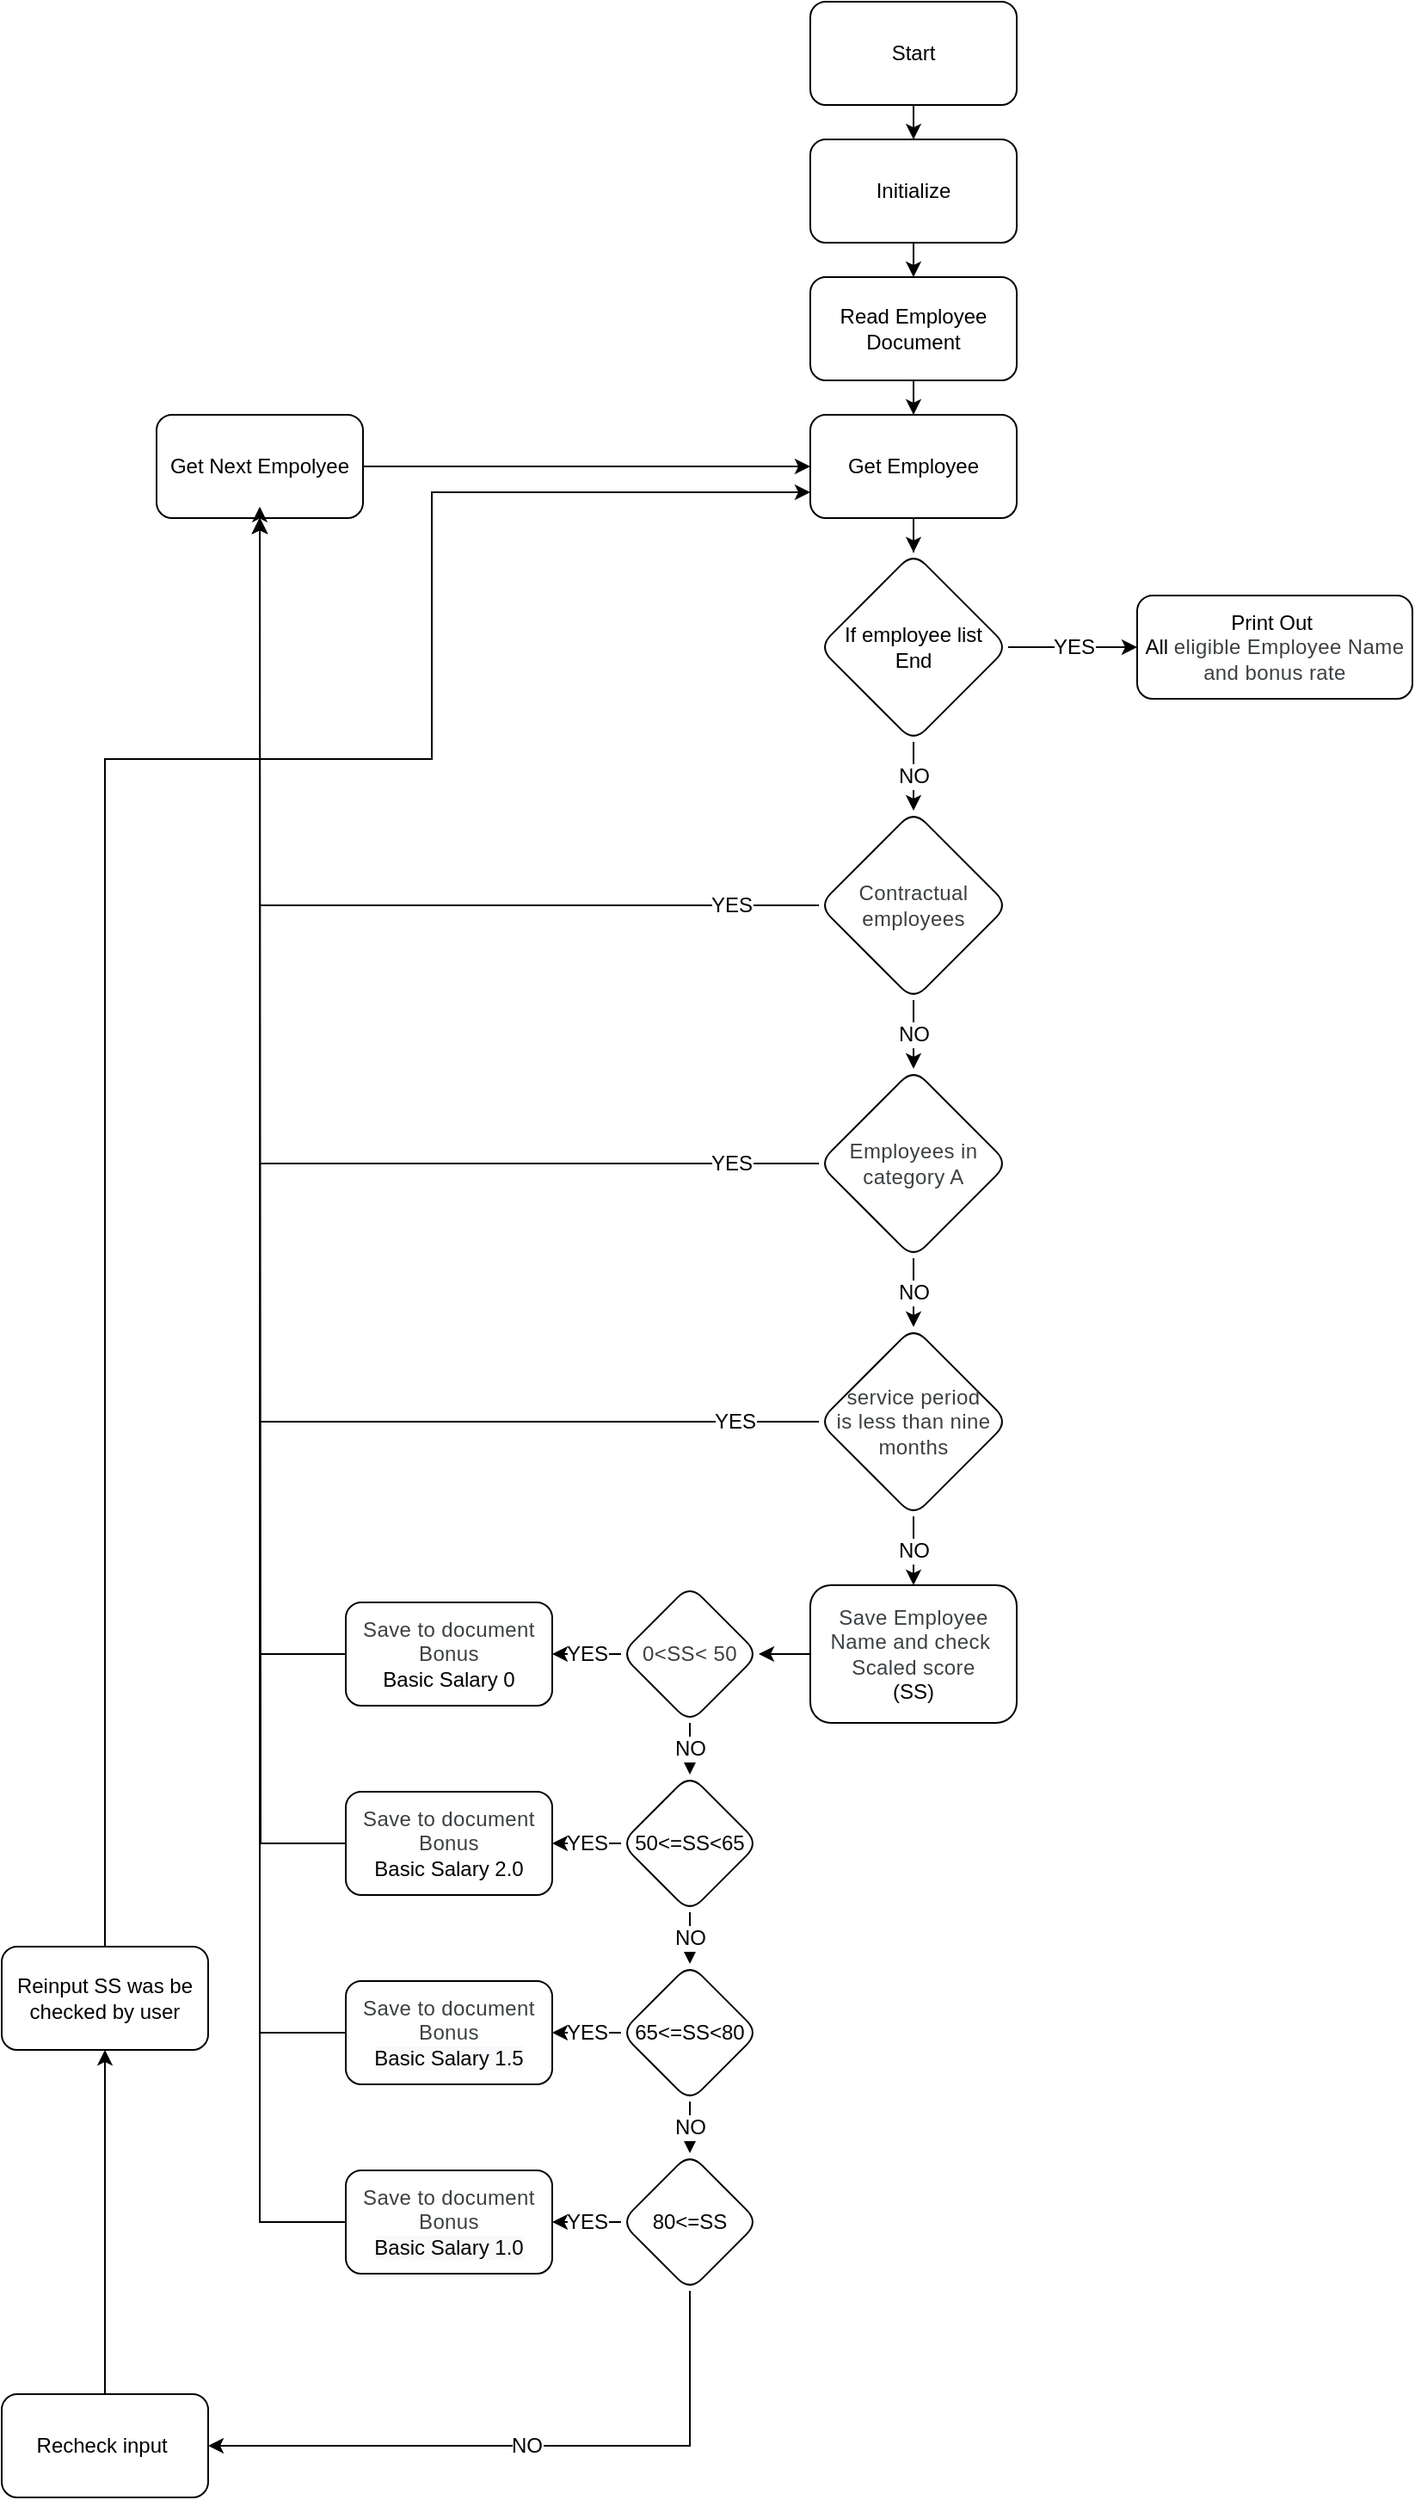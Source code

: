 <mxfile version="13.8.9" type="github">
  <diagram id="TZTiGv3IJGvv2dqckwBk" name="Page-1">
    <mxGraphModel dx="1867" dy="564" grid="1" gridSize="10" guides="1" tooltips="1" connect="1" arrows="1" fold="1" page="1" pageScale="1" pageWidth="850" pageHeight="1100" math="0" shadow="0">
      <root>
        <mxCell id="0" />
        <mxCell id="1" parent="0" />
        <mxCell id="0ykiGWg-pEmWMlpa55bD-3" value="" style="edgeStyle=orthogonalEdgeStyle;rounded=0;orthogonalLoop=1;jettySize=auto;html=1;fontFamily=Helvetica;fontSize=12;fontStyle=0;verticalAlign=middle;" edge="1" parent="1" source="0ykiGWg-pEmWMlpa55bD-1" target="0ykiGWg-pEmWMlpa55bD-2">
          <mxGeometry relative="1" as="geometry" />
        </mxCell>
        <mxCell id="0ykiGWg-pEmWMlpa55bD-1" value="Start" style="rounded=1;whiteSpace=wrap;html=1;fontFamily=Helvetica;fontSize=12;fontStyle=0;verticalAlign=middle;" vertex="1" parent="1">
          <mxGeometry x="340" width="120" height="60" as="geometry" />
        </mxCell>
        <mxCell id="0ykiGWg-pEmWMlpa55bD-5" value="" style="edgeStyle=orthogonalEdgeStyle;rounded=0;orthogonalLoop=1;jettySize=auto;html=1;fontFamily=Helvetica;fontSize=12;fontStyle=0;verticalAlign=middle;" edge="1" parent="1" source="0ykiGWg-pEmWMlpa55bD-2" target="0ykiGWg-pEmWMlpa55bD-4">
          <mxGeometry relative="1" as="geometry" />
        </mxCell>
        <mxCell id="0ykiGWg-pEmWMlpa55bD-2" value="Initialize" style="whiteSpace=wrap;html=1;rounded=1;fontFamily=Helvetica;fontSize=12;fontStyle=0;verticalAlign=middle;" vertex="1" parent="1">
          <mxGeometry x="340" y="80" width="120" height="60" as="geometry" />
        </mxCell>
        <mxCell id="0ykiGWg-pEmWMlpa55bD-7" value="" style="edgeStyle=orthogonalEdgeStyle;rounded=0;orthogonalLoop=1;jettySize=auto;html=1;fontFamily=Helvetica;fontSize=12;fontStyle=0;verticalAlign=middle;" edge="1" parent="1" source="0ykiGWg-pEmWMlpa55bD-4" target="0ykiGWg-pEmWMlpa55bD-6">
          <mxGeometry relative="1" as="geometry" />
        </mxCell>
        <mxCell id="0ykiGWg-pEmWMlpa55bD-4" value="Read Employee Document" style="whiteSpace=wrap;html=1;rounded=1;fontFamily=Helvetica;fontSize=12;fontStyle=0;verticalAlign=middle;" vertex="1" parent="1">
          <mxGeometry x="340" y="160" width="120" height="60" as="geometry" />
        </mxCell>
        <mxCell id="0ykiGWg-pEmWMlpa55bD-9" value="" style="edgeStyle=orthogonalEdgeStyle;rounded=0;orthogonalLoop=1;jettySize=auto;html=1;fontFamily=Helvetica;fontSize=12;fontStyle=0;verticalAlign=middle;" edge="1" parent="1" source="0ykiGWg-pEmWMlpa55bD-6" target="0ykiGWg-pEmWMlpa55bD-8">
          <mxGeometry relative="1" as="geometry" />
        </mxCell>
        <mxCell id="0ykiGWg-pEmWMlpa55bD-6" value="Get Employee" style="whiteSpace=wrap;html=1;rounded=1;fontFamily=Helvetica;fontSize=12;fontStyle=0;verticalAlign=middle;" vertex="1" parent="1">
          <mxGeometry x="340" y="240" width="120" height="60" as="geometry" />
        </mxCell>
        <mxCell id="0ykiGWg-pEmWMlpa55bD-11" value="YES" style="edgeStyle=orthogonalEdgeStyle;rounded=0;orthogonalLoop=1;jettySize=auto;html=1;fontFamily=Helvetica;fontSize=12;fontStyle=0;verticalAlign=middle;" edge="1" parent="1" source="0ykiGWg-pEmWMlpa55bD-8" target="0ykiGWg-pEmWMlpa55bD-10">
          <mxGeometry relative="1" as="geometry" />
        </mxCell>
        <mxCell id="0ykiGWg-pEmWMlpa55bD-17" value="NO" style="edgeStyle=orthogonalEdgeStyle;rounded=0;orthogonalLoop=1;jettySize=auto;html=1;fontFamily=Helvetica;fontSize=12;fontStyle=0;verticalAlign=middle;" edge="1" parent="1" source="0ykiGWg-pEmWMlpa55bD-8" target="0ykiGWg-pEmWMlpa55bD-16">
          <mxGeometry relative="1" as="geometry" />
        </mxCell>
        <mxCell id="0ykiGWg-pEmWMlpa55bD-8" value="If employee list&lt;br style=&quot;font-size: 12px;&quot;&gt;End" style="rhombus;whiteSpace=wrap;html=1;rounded=1;fontFamily=Helvetica;fontSize=12;fontStyle=0;verticalAlign=middle;" vertex="1" parent="1">
          <mxGeometry x="345" y="320" width="110" height="110" as="geometry" />
        </mxCell>
        <mxCell id="0ykiGWg-pEmWMlpa55bD-10" value="Print Out&amp;nbsp;&lt;br style=&quot;font-size: 12px;&quot;&gt;&lt;div style=&quot;font-size: 12px;&quot;&gt;&lt;span style=&quot;font-size: 12px;&quot;&gt;All &lt;font color=&quot;#3c4043&quot; style=&quot;font-size: 12px;&quot;&gt;&lt;span style=&quot;font-size: 12px; letter-spacing: 0.2px;&quot;&gt;eligible Employee Name and bonus rate&lt;/span&gt;&lt;/font&gt;&lt;/span&gt;&lt;/div&gt;" style="whiteSpace=wrap;html=1;rounded=1;fontFamily=Helvetica;fontSize=12;fontStyle=0;verticalAlign=middle;" vertex="1" parent="1">
          <mxGeometry x="530" y="345" width="160" height="60" as="geometry" />
        </mxCell>
        <mxCell id="0ykiGWg-pEmWMlpa55bD-19" value="NO" style="edgeStyle=orthogonalEdgeStyle;rounded=0;orthogonalLoop=1;jettySize=auto;html=1;fontFamily=Helvetica;fontSize=12;fontStyle=0;verticalAlign=middle;" edge="1" parent="1" source="0ykiGWg-pEmWMlpa55bD-16" target="0ykiGWg-pEmWMlpa55bD-18">
          <mxGeometry relative="1" as="geometry" />
        </mxCell>
        <mxCell id="0ykiGWg-pEmWMlpa55bD-27" value="YES" style="edgeStyle=orthogonalEdgeStyle;rounded=0;orthogonalLoop=1;jettySize=auto;html=1;fontFamily=Helvetica;fontSize=12;fontStyle=0;verticalAlign=middle;" edge="1" parent="1" source="0ykiGWg-pEmWMlpa55bD-16" target="0ykiGWg-pEmWMlpa55bD-26">
          <mxGeometry x="-0.812" relative="1" as="geometry">
            <mxPoint as="offset" />
          </mxGeometry>
        </mxCell>
        <mxCell id="0ykiGWg-pEmWMlpa55bD-16" value="&lt;span style=&quot;color: rgb(60, 64, 67); font-size: 12px; font-style: normal; letter-spacing: 0.2px; text-indent: 0px; text-transform: none; word-spacing: 0px; display: inline; float: none;&quot;&gt;Contractual employees&lt;/span&gt;" style="rhombus;whiteSpace=wrap;html=1;rounded=1;fontFamily=Helvetica;fontSize=12;fontStyle=0;verticalAlign=middle;" vertex="1" parent="1">
          <mxGeometry x="345" y="470" width="110" height="110" as="geometry" />
        </mxCell>
        <mxCell id="0ykiGWg-pEmWMlpa55bD-21" value="NO" style="edgeStyle=orthogonalEdgeStyle;rounded=0;orthogonalLoop=1;jettySize=auto;html=1;fontFamily=Helvetica;fontSize=12;fontStyle=0;verticalAlign=middle;" edge="1" parent="1" source="0ykiGWg-pEmWMlpa55bD-18" target="0ykiGWg-pEmWMlpa55bD-20">
          <mxGeometry relative="1" as="geometry" />
        </mxCell>
        <mxCell id="0ykiGWg-pEmWMlpa55bD-29" value="YES" style="edgeStyle=orthogonalEdgeStyle;rounded=0;orthogonalLoop=1;jettySize=auto;html=1;fontFamily=Helvetica;fontSize=12;entryX=0.5;entryY=1;entryDx=0;entryDy=0;fontStyle=0;verticalAlign=middle;" edge="1" parent="1" source="0ykiGWg-pEmWMlpa55bD-18" target="0ykiGWg-pEmWMlpa55bD-26">
          <mxGeometry x="-0.855" relative="1" as="geometry">
            <mxPoint x="90" y="310" as="targetPoint" />
            <mxPoint as="offset" />
          </mxGeometry>
        </mxCell>
        <mxCell id="0ykiGWg-pEmWMlpa55bD-18" value="&#xa;&#xa;&lt;span style=&quot;color: rgb(60, 64, 67); font-size: 12px; font-style: normal; letter-spacing: 0.2px; text-indent: 0px; text-transform: none; word-spacing: 0px; display: inline; float: none;&quot;&gt;Employees in category A&lt;/span&gt;&#xa;&#xa;" style="rhombus;whiteSpace=wrap;html=1;rounded=1;fontFamily=Helvetica;fontSize=12;fontStyle=0;verticalAlign=middle;" vertex="1" parent="1">
          <mxGeometry x="345" y="620" width="110" height="110" as="geometry" />
        </mxCell>
        <mxCell id="0ykiGWg-pEmWMlpa55bD-30" value="YES" style="edgeStyle=orthogonalEdgeStyle;rounded=0;orthogonalLoop=1;jettySize=auto;html=1;entryX=0.5;entryY=1;entryDx=0;entryDy=0;fontFamily=Helvetica;fontSize=12;fontStyle=0;verticalAlign=middle;" edge="1" parent="1" source="0ykiGWg-pEmWMlpa55bD-20" target="0ykiGWg-pEmWMlpa55bD-26">
          <mxGeometry x="-0.885" relative="1" as="geometry">
            <mxPoint as="offset" />
          </mxGeometry>
        </mxCell>
        <mxCell id="0ykiGWg-pEmWMlpa55bD-36" value="NO" style="edgeStyle=orthogonalEdgeStyle;rounded=0;orthogonalLoop=1;jettySize=auto;html=1;fontFamily=Helvetica;fontSize=12;fontStyle=0;verticalAlign=middle;" edge="1" parent="1" source="0ykiGWg-pEmWMlpa55bD-20" target="0ykiGWg-pEmWMlpa55bD-35">
          <mxGeometry relative="1" as="geometry" />
        </mxCell>
        <mxCell id="0ykiGWg-pEmWMlpa55bD-20" value="&lt;span style=&quot;color: rgb(60, 64, 67); font-size: 12px; font-style: normal; letter-spacing: 0.2px; text-indent: 0px; text-transform: none; word-spacing: 0px; display: inline; float: none;&quot;&gt;service period &lt;br style=&quot;font-size: 12px;&quot;&gt;is less than nine months&lt;/span&gt;" style="rhombus;whiteSpace=wrap;html=1;rounded=1;fontFamily=Helvetica;fontSize=12;fontStyle=0;verticalAlign=middle;" vertex="1" parent="1">
          <mxGeometry x="345" y="770" width="110" height="110" as="geometry" />
        </mxCell>
        <mxCell id="0ykiGWg-pEmWMlpa55bD-28" style="edgeStyle=orthogonalEdgeStyle;rounded=0;orthogonalLoop=1;jettySize=auto;html=1;entryX=0;entryY=0.5;entryDx=0;entryDy=0;fontFamily=Helvetica;fontSize=12;fontStyle=0;verticalAlign=middle;" edge="1" parent="1" source="0ykiGWg-pEmWMlpa55bD-26" target="0ykiGWg-pEmWMlpa55bD-6">
          <mxGeometry relative="1" as="geometry" />
        </mxCell>
        <mxCell id="0ykiGWg-pEmWMlpa55bD-26" value="Get Next Empolyee" style="whiteSpace=wrap;html=1;rounded=1;fontFamily=Helvetica;fontStyle=0;verticalAlign=middle;fontSize=12;" vertex="1" parent="1">
          <mxGeometry x="-40" y="240" width="120" height="60" as="geometry" />
        </mxCell>
        <mxCell id="0ykiGWg-pEmWMlpa55bD-38" value="" style="edgeStyle=orthogonalEdgeStyle;rounded=0;orthogonalLoop=1;jettySize=auto;html=1;fontFamily=Helvetica;fontSize=12;fontStyle=0;verticalAlign=middle;" edge="1" parent="1" source="0ykiGWg-pEmWMlpa55bD-35" target="0ykiGWg-pEmWMlpa55bD-37">
          <mxGeometry relative="1" as="geometry" />
        </mxCell>
        <mxCell id="0ykiGWg-pEmWMlpa55bD-35" value="&lt;span style=&quot;color: rgb(60, 64, 67); font-size: 12px; font-style: normal; letter-spacing: 0.2px; text-indent: 0px; text-transform: none; word-spacing: 0px; display: inline; float: none;&quot;&gt;Save Employee Name and check&amp;nbsp;&lt;br style=&quot;font-size: 12px;&quot;&gt;Scaled score&lt;br style=&quot;font-size: 12px;&quot;&gt;&lt;/span&gt;(SS)" style="whiteSpace=wrap;html=1;rounded=1;fontFamily=Helvetica;fontStyle=0;verticalAlign=middle;fontSize=12;" vertex="1" parent="1">
          <mxGeometry x="340" y="920" width="120" height="80" as="geometry" />
        </mxCell>
        <mxCell id="0ykiGWg-pEmWMlpa55bD-40" value="NO" style="edgeStyle=orthogonalEdgeStyle;rounded=0;orthogonalLoop=1;jettySize=auto;html=1;fontFamily=Helvetica;fontSize=12;fontStyle=0;verticalAlign=middle;" edge="1" parent="1" source="0ykiGWg-pEmWMlpa55bD-37" target="0ykiGWg-pEmWMlpa55bD-39">
          <mxGeometry relative="1" as="geometry" />
        </mxCell>
        <mxCell id="0ykiGWg-pEmWMlpa55bD-65" value="YES" style="edgeStyle=orthogonalEdgeStyle;rounded=0;orthogonalLoop=1;jettySize=auto;html=1;fontFamily=Helvetica;fontSize=12;" edge="1" parent="1" source="0ykiGWg-pEmWMlpa55bD-37" target="0ykiGWg-pEmWMlpa55bD-64">
          <mxGeometry relative="1" as="geometry" />
        </mxCell>
        <mxCell id="0ykiGWg-pEmWMlpa55bD-37" value="&lt;font color=&quot;#3c4043&quot; style=&quot;font-size: 12px;&quot;&gt;&lt;span style=&quot;font-size: 12px; letter-spacing: 0.2px;&quot;&gt;0&amp;lt;SS&amp;lt; 50&lt;/span&gt;&lt;/font&gt;" style="rhombus;whiteSpace=wrap;html=1;rounded=1;fontFamily=Helvetica;fontStyle=0;verticalAlign=middle;fontSize=12;" vertex="1" parent="1">
          <mxGeometry x="230" y="920" width="80" height="80" as="geometry" />
        </mxCell>
        <mxCell id="0ykiGWg-pEmWMlpa55bD-43" value="NO" style="edgeStyle=orthogonalEdgeStyle;rounded=0;orthogonalLoop=1;jettySize=auto;html=1;fontFamily=Helvetica;fontSize=12;fontStyle=0;verticalAlign=middle;" edge="1" parent="1" source="0ykiGWg-pEmWMlpa55bD-39" target="0ykiGWg-pEmWMlpa55bD-42">
          <mxGeometry relative="1" as="geometry" />
        </mxCell>
        <mxCell id="0ykiGWg-pEmWMlpa55bD-54" value="YES" style="edgeStyle=orthogonalEdgeStyle;rounded=0;orthogonalLoop=1;jettySize=auto;html=1;fontFamily=Helvetica;fontSize=12;fontStyle=0;verticalAlign=middle;" edge="1" parent="1" source="0ykiGWg-pEmWMlpa55bD-39" target="0ykiGWg-pEmWMlpa55bD-53">
          <mxGeometry relative="1" as="geometry" />
        </mxCell>
        <mxCell id="0ykiGWg-pEmWMlpa55bD-39" value="50&amp;lt;=SS&amp;lt;65" style="rhombus;whiteSpace=wrap;html=1;rounded=1;fontFamily=Helvetica;fontStyle=0;verticalAlign=middle;fontSize=12;" vertex="1" parent="1">
          <mxGeometry x="230" y="1030" width="80" height="80" as="geometry" />
        </mxCell>
        <mxCell id="0ykiGWg-pEmWMlpa55bD-45" value="NO" style="edgeStyle=orthogonalEdgeStyle;rounded=0;orthogonalLoop=1;jettySize=auto;html=1;fontFamily=Helvetica;fontSize=12;fontStyle=0;verticalAlign=middle;" edge="1" parent="1" source="0ykiGWg-pEmWMlpa55bD-42" target="0ykiGWg-pEmWMlpa55bD-44">
          <mxGeometry relative="1" as="geometry" />
        </mxCell>
        <mxCell id="0ykiGWg-pEmWMlpa55bD-56" value="YES" style="edgeStyle=orthogonalEdgeStyle;rounded=0;orthogonalLoop=1;jettySize=auto;html=1;fontFamily=Helvetica;fontSize=12;fontStyle=0;verticalAlign=middle;" edge="1" parent="1" source="0ykiGWg-pEmWMlpa55bD-42" target="0ykiGWg-pEmWMlpa55bD-55">
          <mxGeometry relative="1" as="geometry" />
        </mxCell>
        <mxCell id="0ykiGWg-pEmWMlpa55bD-42" value="65&amp;lt;=SS&amp;lt;80" style="rhombus;whiteSpace=wrap;html=1;rounded=1;fontFamily=Helvetica;fontStyle=0;verticalAlign=middle;fontSize=12;" vertex="1" parent="1">
          <mxGeometry x="230" y="1140" width="80" height="80" as="geometry" />
        </mxCell>
        <mxCell id="0ykiGWg-pEmWMlpa55bD-51" value="NO" style="edgeStyle=orthogonalEdgeStyle;rounded=0;orthogonalLoop=1;jettySize=auto;html=1;entryX=1;entryY=0.5;entryDx=0;entryDy=0;fontFamily=Helvetica;fontSize=12;fontStyle=0;verticalAlign=middle;" edge="1" parent="1" source="0ykiGWg-pEmWMlpa55bD-44" target="0ykiGWg-pEmWMlpa55bD-46">
          <mxGeometry relative="1" as="geometry">
            <Array as="points">
              <mxPoint x="270" y="1420" />
            </Array>
          </mxGeometry>
        </mxCell>
        <mxCell id="0ykiGWg-pEmWMlpa55bD-58" value="YES" style="edgeStyle=orthogonalEdgeStyle;rounded=0;orthogonalLoop=1;jettySize=auto;html=1;fontFamily=Helvetica;fontSize=12;fontStyle=0;verticalAlign=middle;" edge="1" parent="1" source="0ykiGWg-pEmWMlpa55bD-44" target="0ykiGWg-pEmWMlpa55bD-57">
          <mxGeometry relative="1" as="geometry" />
        </mxCell>
        <mxCell id="0ykiGWg-pEmWMlpa55bD-44" value="80&amp;lt;=SS" style="rhombus;whiteSpace=wrap;html=1;rounded=1;fontFamily=Helvetica;fontStyle=0;verticalAlign=middle;fontSize=12;" vertex="1" parent="1">
          <mxGeometry x="230" y="1250" width="80" height="80" as="geometry" />
        </mxCell>
        <mxCell id="0ykiGWg-pEmWMlpa55bD-49" value="" style="edgeStyle=orthogonalEdgeStyle;rounded=0;orthogonalLoop=1;jettySize=auto;html=1;fontFamily=Helvetica;fontSize=12;fontStyle=0;verticalAlign=middle;" edge="1" parent="1" source="0ykiGWg-pEmWMlpa55bD-46" target="0ykiGWg-pEmWMlpa55bD-48">
          <mxGeometry relative="1" as="geometry" />
        </mxCell>
        <mxCell id="0ykiGWg-pEmWMlpa55bD-46" value="Recheck input&amp;nbsp;&lt;br style=&quot;font-size: 12px;&quot;&gt;" style="whiteSpace=wrap;html=1;rounded=1;fontFamily=Helvetica;fontStyle=0;verticalAlign=middle;fontSize=12;" vertex="1" parent="1">
          <mxGeometry x="-130" y="1390" width="120" height="60" as="geometry" />
        </mxCell>
        <mxCell id="0ykiGWg-pEmWMlpa55bD-50" style="edgeStyle=orthogonalEdgeStyle;rounded=0;orthogonalLoop=1;jettySize=auto;html=1;fontFamily=Helvetica;fontSize=12;fontStyle=0;verticalAlign=middle;entryX=0;entryY=0.75;entryDx=0;entryDy=0;" edge="1" parent="1" source="0ykiGWg-pEmWMlpa55bD-48" target="0ykiGWg-pEmWMlpa55bD-6">
          <mxGeometry relative="1" as="geometry">
            <mxPoint x="90" y="297.778" as="targetPoint" />
            <Array as="points">
              <mxPoint x="-70" y="440" />
              <mxPoint x="120" y="440" />
              <mxPoint x="120" y="285" />
            </Array>
          </mxGeometry>
        </mxCell>
        <mxCell id="0ykiGWg-pEmWMlpa55bD-48" value="Reinput SS was be checked by user" style="whiteSpace=wrap;html=1;rounded=1;fontFamily=Helvetica;fontStyle=0;verticalAlign=middle;fontSize=12;" vertex="1" parent="1">
          <mxGeometry x="-130" y="1130" width="120" height="60" as="geometry" />
        </mxCell>
        <mxCell id="0ykiGWg-pEmWMlpa55bD-61" style="edgeStyle=orthogonalEdgeStyle;rounded=0;orthogonalLoop=1;jettySize=auto;html=1;fontFamily=Helvetica;fontSize=12;fontStyle=0;verticalAlign=middle;" edge="1" parent="1" source="0ykiGWg-pEmWMlpa55bD-53">
          <mxGeometry relative="1" as="geometry">
            <mxPoint x="20" y="293.333" as="targetPoint" />
          </mxGeometry>
        </mxCell>
        <mxCell id="0ykiGWg-pEmWMlpa55bD-53" value="&lt;span style=&quot;color: rgb(60, 64, 67); font-size: 12px; letter-spacing: 0.2px;&quot;&gt;Save to document&lt;br style=&quot;font-size: 12px;&quot;&gt;Bonus&lt;br style=&quot;font-size: 12px;&quot;&gt;&lt;/span&gt;Basic Salary 2.0" style="whiteSpace=wrap;html=1;rounded=1;fontFamily=Helvetica;fontStyle=0;verticalAlign=middle;fontSize=12;" vertex="1" parent="1">
          <mxGeometry x="70" y="1040" width="120" height="60" as="geometry" />
        </mxCell>
        <mxCell id="0ykiGWg-pEmWMlpa55bD-62" style="edgeStyle=orthogonalEdgeStyle;rounded=0;orthogonalLoop=1;jettySize=auto;html=1;entryX=0.5;entryY=1;entryDx=0;entryDy=0;fontFamily=Helvetica;fontSize=12;fontStyle=0;verticalAlign=middle;" edge="1" parent="1" source="0ykiGWg-pEmWMlpa55bD-55" target="0ykiGWg-pEmWMlpa55bD-26">
          <mxGeometry relative="1" as="geometry">
            <Array as="points">
              <mxPoint x="20" y="1180" />
            </Array>
          </mxGeometry>
        </mxCell>
        <mxCell id="0ykiGWg-pEmWMlpa55bD-55" value="&lt;span style=&quot;color: rgb(60, 64, 67); font-size: 12px; letter-spacing: 0.2px;&quot;&gt;Save to document&lt;/span&gt;&lt;br style=&quot;color: rgb(60, 64, 67); font-size: 12px; letter-spacing: 0.2px;&quot;&gt;&lt;span style=&quot;color: rgb(60, 64, 67); font-size: 12px; letter-spacing: 0.2px;&quot;&gt;Bonus&lt;/span&gt;&lt;span style=&quot;font-style: normal; text-align: center; text-indent: 0px; text-transform: none; word-spacing: 0px; background-color: rgb(248, 249, 250); color: rgb(60, 64, 67); font-size: 12px; letter-spacing: 0.2px;&quot;&gt;&lt;br style=&quot;font-size: 12px;&quot;&gt;&lt;/span&gt;&lt;span style=&quot;color: rgb(0, 0, 0); font-size: 12px; font-style: normal; letter-spacing: normal; text-align: center; text-indent: 0px; text-transform: none; word-spacing: 0px; background-color: rgb(248, 249, 250); display: inline; float: none;&quot;&gt;Basic Salary 1.5&lt;/span&gt;" style="whiteSpace=wrap;html=1;rounded=1;fontFamily=Helvetica;fontStyle=0;verticalAlign=middle;fontSize=12;" vertex="1" parent="1">
          <mxGeometry x="70" y="1150" width="120" height="60" as="geometry" />
        </mxCell>
        <mxCell id="0ykiGWg-pEmWMlpa55bD-60" style="edgeStyle=orthogonalEdgeStyle;rounded=0;orthogonalLoop=1;jettySize=auto;html=1;fontFamily=Helvetica;fontSize=12;entryX=0.5;entryY=1;entryDx=0;entryDy=0;fontStyle=0;verticalAlign=middle;" edge="1" parent="1" source="0ykiGWg-pEmWMlpa55bD-57" target="0ykiGWg-pEmWMlpa55bD-26">
          <mxGeometry relative="1" as="geometry">
            <mxPoint x="90" y="293.333" as="targetPoint" />
            <Array as="points">
              <mxPoint x="20" y="1290" />
            </Array>
          </mxGeometry>
        </mxCell>
        <mxCell id="0ykiGWg-pEmWMlpa55bD-57" value="&lt;span style=&quot;color: rgb(60, 64, 67); font-size: 12px; letter-spacing: 0.2px;&quot;&gt;Save to document&lt;/span&gt;&lt;br style=&quot;color: rgb(60, 64, 67); font-size: 12px; letter-spacing: 0.2px;&quot;&gt;&lt;span style=&quot;color: rgb(60, 64, 67); font-size: 12px; letter-spacing: 0.2px;&quot;&gt;Bonus&lt;/span&gt;&lt;span style=&quot;font-style: normal; text-align: center; text-indent: 0px; text-transform: none; word-spacing: 0px; background-color: rgb(248, 249, 250); color: rgb(60, 64, 67); font-size: 12px; letter-spacing: 0.2px;&quot;&gt;&lt;br style=&quot;font-size: 12px;&quot;&gt;&lt;/span&gt;&lt;span style=&quot;color: rgb(0, 0, 0); font-size: 12px; font-style: normal; letter-spacing: normal; text-align: center; text-indent: 0px; text-transform: none; word-spacing: 0px; background-color: rgb(248, 249, 250); display: inline; float: none;&quot;&gt;Basic Salary 1.0&lt;/span&gt;" style="whiteSpace=wrap;html=1;rounded=1;fontFamily=Helvetica;fontStyle=0;verticalAlign=middle;fontSize=12;" vertex="1" parent="1">
          <mxGeometry x="70" y="1260" width="120" height="60" as="geometry" />
        </mxCell>
        <mxCell id="0ykiGWg-pEmWMlpa55bD-67" style="edgeStyle=orthogonalEdgeStyle;rounded=0;orthogonalLoop=1;jettySize=auto;html=1;entryX=0.5;entryY=1;entryDx=0;entryDy=0;fontFamily=Helvetica;fontSize=12;" edge="1" parent="1" source="0ykiGWg-pEmWMlpa55bD-64" target="0ykiGWg-pEmWMlpa55bD-26">
          <mxGeometry relative="1" as="geometry">
            <Array as="points">
              <mxPoint x="20" y="960" />
            </Array>
          </mxGeometry>
        </mxCell>
        <mxCell id="0ykiGWg-pEmWMlpa55bD-64" value="&lt;span style=&quot;color: rgb(60, 64, 67); letter-spacing: 0.2px; font-size: 12px;&quot;&gt;Save to document&lt;br style=&quot;font-size: 12px;&quot;&gt;Bonus&lt;br style=&quot;font-size: 12px;&quot;&gt;&lt;/span&gt;&lt;span style=&quot;font-size: 12px;&quot;&gt;Basic Salary 0&lt;/span&gt;" style="whiteSpace=wrap;html=1;rounded=1;fontSize=12;fontStyle=0;" vertex="1" parent="1">
          <mxGeometry x="70" y="930" width="120" height="60" as="geometry" />
        </mxCell>
      </root>
    </mxGraphModel>
  </diagram>
</mxfile>
